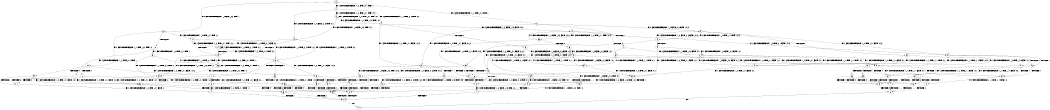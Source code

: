 digraph BCG {
size = "7, 10.5";
center = TRUE;
node [shape = circle];
0 [peripheries = 2];
0 -> 1 [label = "EX !1 !ATOMIC_EXCH_BRANCH (1, +0, TRUE, +0, 1, TRUE) !::"];
0 -> 2 [label = "EX !2 !ATOMIC_EXCH_BRANCH (1, +1, TRUE, +0, 2, TRUE) !::"];
0 -> 3 [label = "EX !0 !ATOMIC_EXCH_BRANCH (1, +0, FALSE, +0, 3, TRUE) !::"];
1 -> 4 [label = "EX !2 !ATOMIC_EXCH_BRANCH (1, +1, TRUE, +0, 2, TRUE) !:0:1:"];
1 -> 5 [label = "EX !0 !ATOMIC_EXCH_BRANCH (1, +0, FALSE, +0, 3, TRUE) !:0:1:"];
1 -> 6 [label = "EX !1 !ATOMIC_EXCH_BRANCH (1, +0, TRUE, +0, 1, TRUE) !:0:1:"];
2 -> 7 [label = "TERMINATE !2"];
2 -> 8 [label = "EX !1 !ATOMIC_EXCH_BRANCH (1, +0, TRUE, +0, 1, FALSE) !:0:1:2:"];
2 -> 9 [label = "EX !0 !ATOMIC_EXCH_BRANCH (1, +0, FALSE, +0, 3, FALSE) !:0:1:2:"];
3 -> 10 [label = "TERMINATE !0"];
3 -> 11 [label = "EX !1 !ATOMIC_EXCH_BRANCH (1, +0, TRUE, +0, 1, TRUE) !:0:"];
3 -> 12 [label = "EX !2 !ATOMIC_EXCH_BRANCH (1, +1, TRUE, +0, 2, TRUE) !:0:"];
4 -> 13 [label = "TERMINATE !2"];
4 -> 14 [label = "EX !0 !ATOMIC_EXCH_BRANCH (1, +0, FALSE, +0, 3, FALSE) !:0:1:2:"];
4 -> 8 [label = "EX !1 !ATOMIC_EXCH_BRANCH (1, +0, TRUE, +0, 1, FALSE) !:0:1:2:"];
5 -> 15 [label = "TERMINATE !0"];
5 -> 16 [label = "EX !2 !ATOMIC_EXCH_BRANCH (1, +1, TRUE, +0, 2, TRUE) !:0:1:"];
5 -> 17 [label = "EX !1 !ATOMIC_EXCH_BRANCH (1, +0, TRUE, +0, 1, TRUE) !:0:1:"];
6 -> 4 [label = "EX !2 !ATOMIC_EXCH_BRANCH (1, +1, TRUE, +0, 2, TRUE) !:0:1:"];
6 -> 5 [label = "EX !0 !ATOMIC_EXCH_BRANCH (1, +0, FALSE, +0, 3, TRUE) !:0:1:"];
6 -> 6 [label = "EX !1 !ATOMIC_EXCH_BRANCH (1, +0, TRUE, +0, 1, TRUE) !:0:1:"];
7 -> 18 [label = "EX !1 !ATOMIC_EXCH_BRANCH (1, +0, TRUE, +0, 1, FALSE) !:0:1:"];
7 -> 19 [label = "EX !0 !ATOMIC_EXCH_BRANCH (1, +0, FALSE, +0, 3, FALSE) !:0:1:"];
8 -> 20 [label = "TERMINATE !1"];
8 -> 21 [label = "TERMINATE !2"];
8 -> 22 [label = "EX !0 !ATOMIC_EXCH_BRANCH (1, +0, FALSE, +0, 3, TRUE) !:0:1:2:"];
9 -> 23 [label = "TERMINATE !2"];
9 -> 24 [label = "EX !1 !ATOMIC_EXCH_BRANCH (1, +0, TRUE, +0, 1, FALSE) !:0:1:2:"];
9 -> 25 [label = "EX !0 !ATOMIC_EXCH_BRANCH (1, +1, TRUE, +1, 1, TRUE) !:0:1:2:"];
10 -> 26 [label = "EX !1 !ATOMIC_EXCH_BRANCH (1, +0, TRUE, +0, 1, TRUE) !::"];
10 -> 27 [label = "EX !2 !ATOMIC_EXCH_BRANCH (1, +1, TRUE, +0, 2, TRUE) !::"];
11 -> 15 [label = "TERMINATE !0"];
11 -> 16 [label = "EX !2 !ATOMIC_EXCH_BRANCH (1, +1, TRUE, +0, 2, TRUE) !:0:1:"];
11 -> 17 [label = "EX !1 !ATOMIC_EXCH_BRANCH (1, +0, TRUE, +0, 1, TRUE) !:0:1:"];
12 -> 28 [label = "TERMINATE !2"];
12 -> 29 [label = "TERMINATE !0"];
12 -> 30 [label = "EX !1 !ATOMIC_EXCH_BRANCH (1, +0, TRUE, +0, 1, FALSE) !:0:1:2:"];
13 -> 31 [label = "EX !0 !ATOMIC_EXCH_BRANCH (1, +0, FALSE, +0, 3, FALSE) !:0:1:"];
13 -> 18 [label = "EX !1 !ATOMIC_EXCH_BRANCH (1, +0, TRUE, +0, 1, FALSE) !:0:1:"];
14 -> 32 [label = "TERMINATE !2"];
14 -> 24 [label = "EX !1 !ATOMIC_EXCH_BRANCH (1, +0, TRUE, +0, 1, FALSE) !:0:1:2:"];
14 -> 33 [label = "EX !0 !ATOMIC_EXCH_BRANCH (1, +1, TRUE, +1, 1, TRUE) !:0:1:2:"];
15 -> 34 [label = "EX !2 !ATOMIC_EXCH_BRANCH (1, +1, TRUE, +0, 2, TRUE) !:1:"];
15 -> 35 [label = "EX !1 !ATOMIC_EXCH_BRANCH (1, +0, TRUE, +0, 1, TRUE) !:1:"];
16 -> 36 [label = "TERMINATE !2"];
16 -> 37 [label = "TERMINATE !0"];
16 -> 30 [label = "EX !1 !ATOMIC_EXCH_BRANCH (1, +0, TRUE, +0, 1, FALSE) !:0:1:2:"];
17 -> 15 [label = "TERMINATE !0"];
17 -> 16 [label = "EX !2 !ATOMIC_EXCH_BRANCH (1, +1, TRUE, +0, 2, TRUE) !:0:1:"];
17 -> 17 [label = "EX !1 !ATOMIC_EXCH_BRANCH (1, +0, TRUE, +0, 1, TRUE) !:0:1:"];
18 -> 38 [label = "TERMINATE !1"];
18 -> 39 [label = "EX !0 !ATOMIC_EXCH_BRANCH (1, +0, FALSE, +0, 3, TRUE) !:0:1:"];
19 -> 40 [label = "EX !1 !ATOMIC_EXCH_BRANCH (1, +0, TRUE, +0, 1, FALSE) !:0:1:"];
19 -> 41 [label = "EX !0 !ATOMIC_EXCH_BRANCH (1, +1, TRUE, +1, 1, TRUE) !:0:1:"];
20 -> 38 [label = "TERMINATE !2"];
20 -> 42 [label = "EX !0 !ATOMIC_EXCH_BRANCH (1, +0, FALSE, +0, 3, TRUE) !:0:2:"];
21 -> 38 [label = "TERMINATE !1"];
21 -> 39 [label = "EX !0 !ATOMIC_EXCH_BRANCH (1, +0, FALSE, +0, 3, TRUE) !:0:1:"];
22 -> 43 [label = "TERMINATE !1"];
22 -> 44 [label = "TERMINATE !2"];
22 -> 45 [label = "TERMINATE !0"];
23 -> 40 [label = "EX !1 !ATOMIC_EXCH_BRANCH (1, +0, TRUE, +0, 1, FALSE) !:0:1:"];
23 -> 41 [label = "EX !0 !ATOMIC_EXCH_BRANCH (1, +1, TRUE, +1, 1, TRUE) !:0:1:"];
24 -> 46 [label = "TERMINATE !1"];
24 -> 47 [label = "TERMINATE !2"];
24 -> 48 [label = "EX !0 !ATOMIC_EXCH_BRANCH (1, +1, TRUE, +1, 1, FALSE) !:0:1:2:"];
25 -> 49 [label = "TERMINATE !2"];
25 -> 50 [label = "EX !1 !ATOMIC_EXCH_BRANCH (1, +0, TRUE, +0, 1, FALSE) !:0:1:2:"];
25 -> 9 [label = "EX !0 !ATOMIC_EXCH_BRANCH (1, +0, FALSE, +0, 3, FALSE) !:0:1:2:"];
26 -> 34 [label = "EX !2 !ATOMIC_EXCH_BRANCH (1, +1, TRUE, +0, 2, TRUE) !:1:"];
26 -> 35 [label = "EX !1 !ATOMIC_EXCH_BRANCH (1, +0, TRUE, +0, 1, TRUE) !:1:"];
27 -> 51 [label = "TERMINATE !2"];
27 -> 52 [label = "EX !1 !ATOMIC_EXCH_BRANCH (1, +0, TRUE, +0, 1, FALSE) !:1:2:"];
28 -> 51 [label = "TERMINATE !0"];
28 -> 53 [label = "EX !1 !ATOMIC_EXCH_BRANCH (1, +0, TRUE, +0, 1, FALSE) !:0:1:"];
29 -> 51 [label = "TERMINATE !2"];
29 -> 52 [label = "EX !1 !ATOMIC_EXCH_BRANCH (1, +0, TRUE, +0, 1, FALSE) !:1:2:"];
30 -> 43 [label = "TERMINATE !1"];
30 -> 44 [label = "TERMINATE !2"];
30 -> 45 [label = "TERMINATE !0"];
31 -> 40 [label = "EX !1 !ATOMIC_EXCH_BRANCH (1, +0, TRUE, +0, 1, FALSE) !:0:1:"];
31 -> 54 [label = "EX !0 !ATOMIC_EXCH_BRANCH (1, +1, TRUE, +1, 1, TRUE) !:0:1:"];
32 -> 40 [label = "EX !1 !ATOMIC_EXCH_BRANCH (1, +0, TRUE, +0, 1, FALSE) !:0:1:"];
32 -> 54 [label = "EX !0 !ATOMIC_EXCH_BRANCH (1, +1, TRUE, +1, 1, TRUE) !:0:1:"];
33 -> 55 [label = "TERMINATE !2"];
33 -> 50 [label = "EX !1 !ATOMIC_EXCH_BRANCH (1, +0, TRUE, +0, 1, FALSE) !:0:1:2:"];
33 -> 14 [label = "EX !0 !ATOMIC_EXCH_BRANCH (1, +0, FALSE, +0, 3, FALSE) !:0:1:2:"];
34 -> 56 [label = "TERMINATE !2"];
34 -> 52 [label = "EX !1 !ATOMIC_EXCH_BRANCH (1, +0, TRUE, +0, 1, FALSE) !:1:2:"];
35 -> 34 [label = "EX !2 !ATOMIC_EXCH_BRANCH (1, +1, TRUE, +0, 2, TRUE) !:1:"];
35 -> 35 [label = "EX !1 !ATOMIC_EXCH_BRANCH (1, +0, TRUE, +0, 1, TRUE) !:1:"];
36 -> 56 [label = "TERMINATE !0"];
36 -> 53 [label = "EX !1 !ATOMIC_EXCH_BRANCH (1, +0, TRUE, +0, 1, FALSE) !:0:1:"];
37 -> 56 [label = "TERMINATE !2"];
37 -> 52 [label = "EX !1 !ATOMIC_EXCH_BRANCH (1, +0, TRUE, +0, 1, FALSE) !:1:2:"];
38 -> 57 [label = "EX !0 !ATOMIC_EXCH_BRANCH (1, +0, FALSE, +0, 3, TRUE) !:0:"];
39 -> 58 [label = "TERMINATE !1"];
39 -> 59 [label = "TERMINATE !0"];
40 -> 60 [label = "TERMINATE !1"];
40 -> 61 [label = "EX !0 !ATOMIC_EXCH_BRANCH (1, +1, TRUE, +1, 1, FALSE) !:0:1:"];
41 -> 62 [label = "EX !1 !ATOMIC_EXCH_BRANCH (1, +0, TRUE, +0, 1, FALSE) !:0:1:"];
41 -> 19 [label = "EX !0 !ATOMIC_EXCH_BRANCH (1, +0, FALSE, +0, 3, FALSE) !:0:1:"];
42 -> 58 [label = "TERMINATE !2"];
42 -> 63 [label = "TERMINATE !0"];
43 -> 58 [label = "TERMINATE !2"];
43 -> 63 [label = "TERMINATE !0"];
44 -> 58 [label = "TERMINATE !1"];
44 -> 59 [label = "TERMINATE !0"];
45 -> 63 [label = "TERMINATE !1"];
45 -> 59 [label = "TERMINATE !2"];
46 -> 60 [label = "TERMINATE !2"];
46 -> 64 [label = "EX !0 !ATOMIC_EXCH_BRANCH (1, +1, TRUE, +1, 1, FALSE) !:0:2:"];
47 -> 60 [label = "TERMINATE !1"];
47 -> 61 [label = "EX !0 !ATOMIC_EXCH_BRANCH (1, +1, TRUE, +1, 1, FALSE) !:0:1:"];
48 -> 65 [label = "TERMINATE !1"];
48 -> 66 [label = "TERMINATE !2"];
48 -> 67 [label = "TERMINATE !0"];
49 -> 62 [label = "EX !1 !ATOMIC_EXCH_BRANCH (1, +0, TRUE, +0, 1, FALSE) !:0:1:"];
49 -> 19 [label = "EX !0 !ATOMIC_EXCH_BRANCH (1, +0, FALSE, +0, 3, FALSE) !:0:1:"];
50 -> 68 [label = "TERMINATE !1"];
50 -> 69 [label = "TERMINATE !2"];
50 -> 22 [label = "EX !0 !ATOMIC_EXCH_BRANCH (1, +0, FALSE, +0, 3, TRUE) !:0:1:2:"];
51 -> 70 [label = "EX !1 !ATOMIC_EXCH_BRANCH (1, +0, TRUE, +0, 1, FALSE) !:1:"];
52 -> 63 [label = "TERMINATE !1"];
52 -> 59 [label = "TERMINATE !2"];
53 -> 58 [label = "TERMINATE !1"];
53 -> 59 [label = "TERMINATE !0"];
54 -> 62 [label = "EX !1 !ATOMIC_EXCH_BRANCH (1, +0, TRUE, +0, 1, FALSE) !:0:1:"];
54 -> 31 [label = "EX !0 !ATOMIC_EXCH_BRANCH (1, +0, FALSE, +0, 3, FALSE) !:0:1:"];
55 -> 62 [label = "EX !1 !ATOMIC_EXCH_BRANCH (1, +0, TRUE, +0, 1, FALSE) !:0:1:"];
55 -> 31 [label = "EX !0 !ATOMIC_EXCH_BRANCH (1, +0, FALSE, +0, 3, FALSE) !:0:1:"];
56 -> 70 [label = "EX !1 !ATOMIC_EXCH_BRANCH (1, +0, TRUE, +0, 1, FALSE) !:1:"];
57 -> 71 [label = "TERMINATE !0"];
58 -> 71 [label = "TERMINATE !0"];
59 -> 71 [label = "TERMINATE !1"];
60 -> 72 [label = "EX !0 !ATOMIC_EXCH_BRANCH (1, +1, TRUE, +1, 1, FALSE) !:0:"];
61 -> 73 [label = "TERMINATE !1"];
61 -> 74 [label = "TERMINATE !0"];
62 -> 75 [label = "TERMINATE !1"];
62 -> 39 [label = "EX !0 !ATOMIC_EXCH_BRANCH (1, +0, FALSE, +0, 3, TRUE) !:0:1:"];
63 -> 71 [label = "TERMINATE !2"];
64 -> 73 [label = "TERMINATE !2"];
64 -> 76 [label = "TERMINATE !0"];
65 -> 73 [label = "TERMINATE !2"];
65 -> 76 [label = "TERMINATE !0"];
66 -> 73 [label = "TERMINATE !1"];
66 -> 74 [label = "TERMINATE !0"];
67 -> 76 [label = "TERMINATE !1"];
67 -> 74 [label = "TERMINATE !2"];
68 -> 75 [label = "TERMINATE !2"];
68 -> 42 [label = "EX !0 !ATOMIC_EXCH_BRANCH (1, +0, FALSE, +0, 3, TRUE) !:0:2:"];
69 -> 75 [label = "TERMINATE !1"];
69 -> 39 [label = "EX !0 !ATOMIC_EXCH_BRANCH (1, +0, FALSE, +0, 3, TRUE) !:0:1:"];
70 -> 71 [label = "TERMINATE !1"];
71 -> 77 [label = "exit"];
72 -> 78 [label = "TERMINATE !0"];
73 -> 78 [label = "TERMINATE !0"];
74 -> 78 [label = "TERMINATE !1"];
75 -> 57 [label = "EX !0 !ATOMIC_EXCH_BRANCH (1, +0, FALSE, +0, 3, TRUE) !:0:"];
76 -> 78 [label = "TERMINATE !2"];
78 -> 77 [label = "exit"];
}
